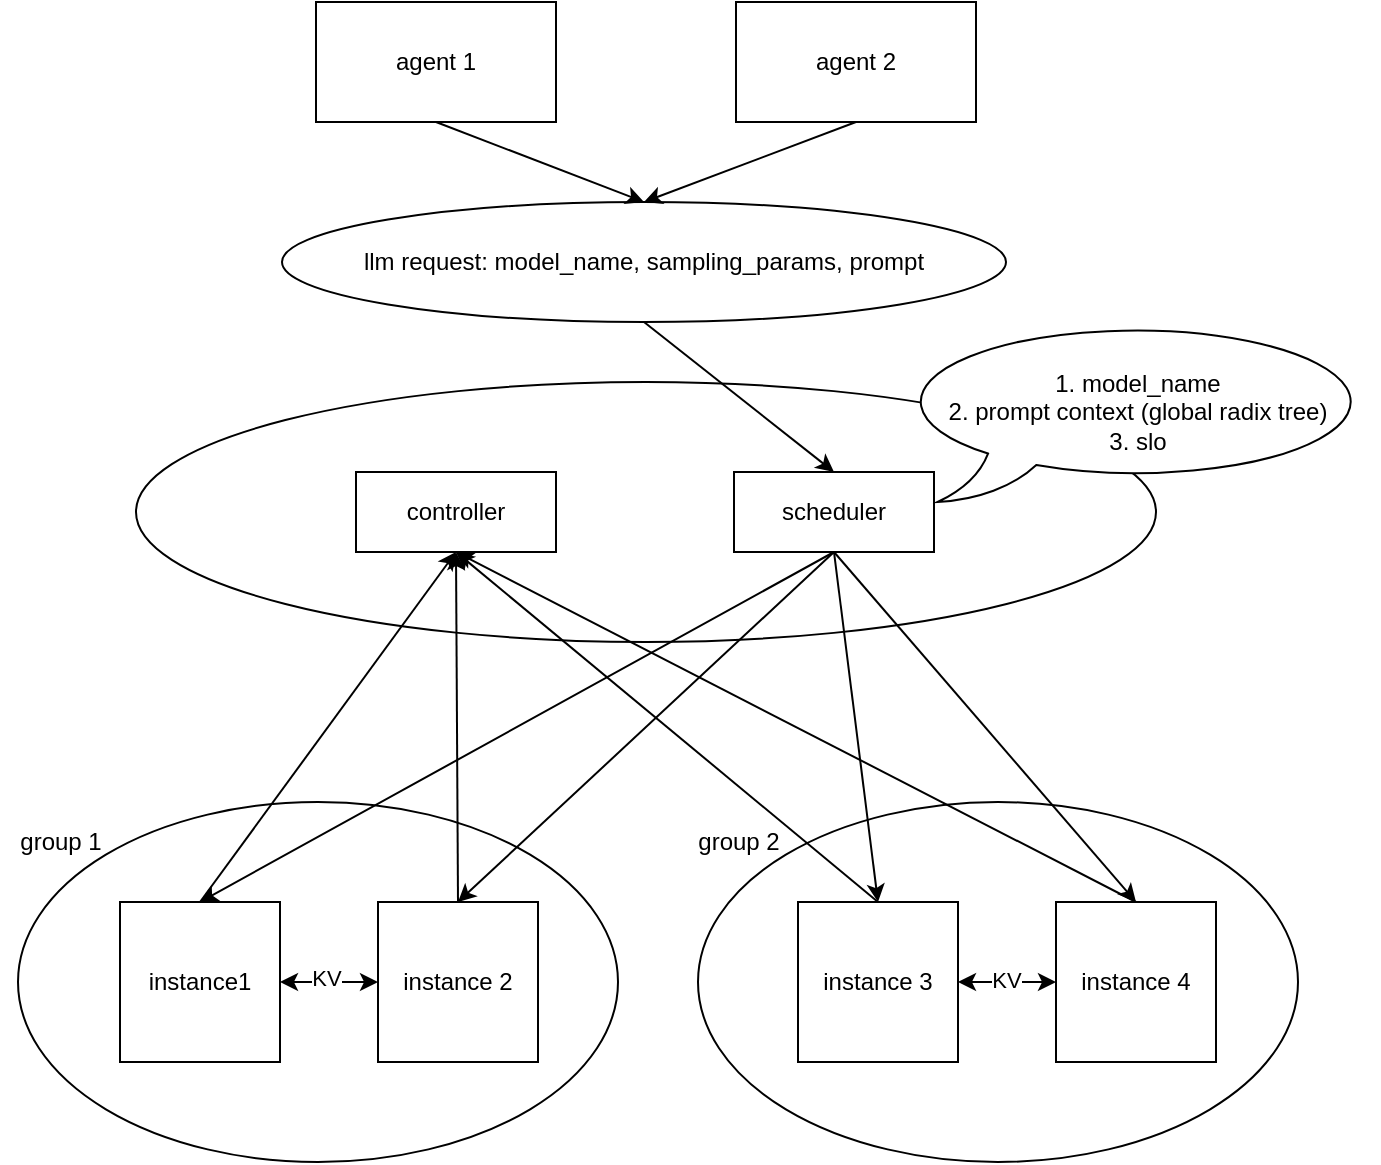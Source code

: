 <mxfile version="24.9.0">
  <diagram name="第 1 页" id="jvOOVeh9dqMkgn7U_io2">
    <mxGraphModel dx="1018" dy="643" grid="1" gridSize="10" guides="1" tooltips="1" connect="1" arrows="1" fold="1" page="1" pageScale="1" pageWidth="827" pageHeight="1169" math="0" shadow="0">
      <root>
        <mxCell id="0" />
        <mxCell id="1" parent="0" />
        <mxCell id="ts_b4AwzRCxGAI4MeD9A-33" value="" style="ellipse;whiteSpace=wrap;html=1;" vertex="1" parent="1">
          <mxGeometry x="440" y="550" width="300" height="180" as="geometry" />
        </mxCell>
        <mxCell id="ts_b4AwzRCxGAI4MeD9A-30" value="" style="ellipse;whiteSpace=wrap;html=1;" vertex="1" parent="1">
          <mxGeometry x="100" y="550" width="300" height="180" as="geometry" />
        </mxCell>
        <mxCell id="ts_b4AwzRCxGAI4MeD9A-1" value="agent 1" style="rounded=0;whiteSpace=wrap;html=1;" vertex="1" parent="1">
          <mxGeometry x="249" y="150" width="120" height="60" as="geometry" />
        </mxCell>
        <mxCell id="ts_b4AwzRCxGAI4MeD9A-2" value="agent 2" style="rounded=0;whiteSpace=wrap;html=1;" vertex="1" parent="1">
          <mxGeometry x="459" y="150" width="120" height="60" as="geometry" />
        </mxCell>
        <mxCell id="ts_b4AwzRCxGAI4MeD9A-4" value="" style="ellipse;whiteSpace=wrap;html=1;" vertex="1" parent="1">
          <mxGeometry x="159" y="340" width="510" height="130" as="geometry" />
        </mxCell>
        <mxCell id="ts_b4AwzRCxGAI4MeD9A-6" value="controller" style="rounded=0;whiteSpace=wrap;html=1;" vertex="1" parent="1">
          <mxGeometry x="269" y="385" width="100" height="40" as="geometry" />
        </mxCell>
        <mxCell id="ts_b4AwzRCxGAI4MeD9A-8" value="scheduler" style="rounded=0;whiteSpace=wrap;html=1;" vertex="1" parent="1">
          <mxGeometry x="458" y="385" width="100" height="40" as="geometry" />
        </mxCell>
        <mxCell id="ts_b4AwzRCxGAI4MeD9A-9" value="instance1" style="whiteSpace=wrap;html=1;aspect=fixed;" vertex="1" parent="1">
          <mxGeometry x="151" y="600" width="80" height="80" as="geometry" />
        </mxCell>
        <mxCell id="ts_b4AwzRCxGAI4MeD9A-12" value="instance 2" style="whiteSpace=wrap;html=1;aspect=fixed;" vertex="1" parent="1">
          <mxGeometry x="280" y="600" width="80" height="80" as="geometry" />
        </mxCell>
        <mxCell id="ts_b4AwzRCxGAI4MeD9A-13" value="instance 3" style="whiteSpace=wrap;html=1;aspect=fixed;" vertex="1" parent="1">
          <mxGeometry x="490" y="600" width="80" height="80" as="geometry" />
        </mxCell>
        <mxCell id="ts_b4AwzRCxGAI4MeD9A-14" value="" style="endArrow=classic;html=1;rounded=0;entryX=0.5;entryY=0;entryDx=0;entryDy=0;exitX=0.5;exitY=1;exitDx=0;exitDy=0;" edge="1" parent="1" source="ts_b4AwzRCxGAI4MeD9A-8" target="ts_b4AwzRCxGAI4MeD9A-9">
          <mxGeometry width="50" height="50" relative="1" as="geometry">
            <mxPoint x="470" y="460" as="sourcePoint" />
            <mxPoint x="520" y="410" as="targetPoint" />
          </mxGeometry>
        </mxCell>
        <mxCell id="ts_b4AwzRCxGAI4MeD9A-16" value="llm request: model_name, sampling_params, prompt" style="ellipse;whiteSpace=wrap;html=1;" vertex="1" parent="1">
          <mxGeometry x="232" y="250" width="362" height="60" as="geometry" />
        </mxCell>
        <mxCell id="ts_b4AwzRCxGAI4MeD9A-17" value="" style="endArrow=classic;html=1;rounded=0;entryX=0.5;entryY=0;entryDx=0;entryDy=0;exitX=0.5;exitY=1;exitDx=0;exitDy=0;" edge="1" parent="1" source="ts_b4AwzRCxGAI4MeD9A-8" target="ts_b4AwzRCxGAI4MeD9A-12">
          <mxGeometry width="50" height="50" relative="1" as="geometry">
            <mxPoint x="518" y="435" as="sourcePoint" />
            <mxPoint x="294" y="555" as="targetPoint" />
          </mxGeometry>
        </mxCell>
        <mxCell id="ts_b4AwzRCxGAI4MeD9A-18" value="" style="endArrow=classic;html=1;rounded=0;entryX=0.5;entryY=0;entryDx=0;entryDy=0;exitX=0.5;exitY=1;exitDx=0;exitDy=0;" edge="1" parent="1" source="ts_b4AwzRCxGAI4MeD9A-8" target="ts_b4AwzRCxGAI4MeD9A-13">
          <mxGeometry width="50" height="50" relative="1" as="geometry">
            <mxPoint x="528" y="445" as="sourcePoint" />
            <mxPoint x="304" y="565" as="targetPoint" />
          </mxGeometry>
        </mxCell>
        <mxCell id="ts_b4AwzRCxGAI4MeD9A-19" value="" style="endArrow=classic;html=1;rounded=0;entryX=0.5;entryY=0;entryDx=0;entryDy=0;exitX=0.5;exitY=1;exitDx=0;exitDy=0;" edge="1" parent="1" source="ts_b4AwzRCxGAI4MeD9A-16" target="ts_b4AwzRCxGAI4MeD9A-8">
          <mxGeometry width="50" height="50" relative="1" as="geometry">
            <mxPoint x="518" y="435" as="sourcePoint" />
            <mxPoint x="423" y="555" as="targetPoint" />
          </mxGeometry>
        </mxCell>
        <mxCell id="ts_b4AwzRCxGAI4MeD9A-20" value="" style="endArrow=classic;html=1;rounded=0;entryX=0.5;entryY=1;entryDx=0;entryDy=0;exitX=0.5;exitY=0;exitDx=0;exitDy=0;" edge="1" parent="1" source="ts_b4AwzRCxGAI4MeD9A-9" target="ts_b4AwzRCxGAI4MeD9A-6">
          <mxGeometry width="50" height="50" relative="1" as="geometry">
            <mxPoint x="528" y="445" as="sourcePoint" />
            <mxPoint x="433" y="565" as="targetPoint" />
          </mxGeometry>
        </mxCell>
        <mxCell id="ts_b4AwzRCxGAI4MeD9A-21" value="" style="endArrow=classic;html=1;rounded=0;entryX=0.5;entryY=1;entryDx=0;entryDy=0;exitX=0.5;exitY=0;exitDx=0;exitDy=0;" edge="1" parent="1" source="ts_b4AwzRCxGAI4MeD9A-12" target="ts_b4AwzRCxGAI4MeD9A-6">
          <mxGeometry width="50" height="50" relative="1" as="geometry">
            <mxPoint x="538" y="455" as="sourcePoint" />
            <mxPoint x="443" y="575" as="targetPoint" />
          </mxGeometry>
        </mxCell>
        <mxCell id="ts_b4AwzRCxGAI4MeD9A-22" value="" style="endArrow=classic;html=1;rounded=0;entryX=0.5;entryY=1;entryDx=0;entryDy=0;exitX=0.5;exitY=0;exitDx=0;exitDy=0;" edge="1" parent="1" source="ts_b4AwzRCxGAI4MeD9A-13" target="ts_b4AwzRCxGAI4MeD9A-6">
          <mxGeometry width="50" height="50" relative="1" as="geometry">
            <mxPoint x="548" y="465" as="sourcePoint" />
            <mxPoint x="453" y="585" as="targetPoint" />
          </mxGeometry>
        </mxCell>
        <mxCell id="ts_b4AwzRCxGAI4MeD9A-24" value="" style="endArrow=classic;html=1;rounded=0;entryX=0.5;entryY=0;entryDx=0;entryDy=0;exitX=0.5;exitY=1;exitDx=0;exitDy=0;" edge="1" parent="1" source="ts_b4AwzRCxGAI4MeD9A-1" target="ts_b4AwzRCxGAI4MeD9A-16">
          <mxGeometry width="50" height="50" relative="1" as="geometry">
            <mxPoint x="558" y="475" as="sourcePoint" />
            <mxPoint x="463" y="595" as="targetPoint" />
          </mxGeometry>
        </mxCell>
        <mxCell id="ts_b4AwzRCxGAI4MeD9A-25" value="" style="endArrow=classic;html=1;rounded=0;entryX=0.5;entryY=0;entryDx=0;entryDy=0;exitX=0.5;exitY=1;exitDx=0;exitDy=0;" edge="1" parent="1" source="ts_b4AwzRCxGAI4MeD9A-2" target="ts_b4AwzRCxGAI4MeD9A-16">
          <mxGeometry width="50" height="50" relative="1" as="geometry">
            <mxPoint x="568" y="485" as="sourcePoint" />
            <mxPoint x="473" y="605" as="targetPoint" />
          </mxGeometry>
        </mxCell>
        <mxCell id="ts_b4AwzRCxGAI4MeD9A-26" value="1. model_name&lt;div&gt;2. prompt context (global radix tree)&lt;/div&gt;&lt;div&gt;3. slo&lt;/div&gt;" style="whiteSpace=wrap;html=1;shape=mxgraph.basic.oval_callout" vertex="1" parent="1">
          <mxGeometry x="540" y="310" width="240" height="90" as="geometry" />
        </mxCell>
        <mxCell id="ts_b4AwzRCxGAI4MeD9A-27" value="instance 4" style="whiteSpace=wrap;html=1;aspect=fixed;" vertex="1" parent="1">
          <mxGeometry x="619" y="600" width="80" height="80" as="geometry" />
        </mxCell>
        <mxCell id="ts_b4AwzRCxGAI4MeD9A-28" value="" style="endArrow=classic;html=1;rounded=0;entryX=0.5;entryY=0;entryDx=0;entryDy=0;exitX=0.5;exitY=1;exitDx=0;exitDy=0;" edge="1" parent="1" source="ts_b4AwzRCxGAI4MeD9A-8" target="ts_b4AwzRCxGAI4MeD9A-27">
          <mxGeometry width="50" height="50" relative="1" as="geometry">
            <mxPoint x="518" y="435" as="sourcePoint" />
            <mxPoint x="299" y="670" as="targetPoint" />
          </mxGeometry>
        </mxCell>
        <mxCell id="ts_b4AwzRCxGAI4MeD9A-29" value="" style="endArrow=classic;html=1;rounded=0;entryX=0.5;entryY=1;entryDx=0;entryDy=0;exitX=0.5;exitY=0;exitDx=0;exitDy=0;" edge="1" parent="1" source="ts_b4AwzRCxGAI4MeD9A-27" target="ts_b4AwzRCxGAI4MeD9A-6">
          <mxGeometry width="50" height="50" relative="1" as="geometry">
            <mxPoint x="528" y="445" as="sourcePoint" />
            <mxPoint x="309" y="680" as="targetPoint" />
          </mxGeometry>
        </mxCell>
        <mxCell id="ts_b4AwzRCxGAI4MeD9A-34" value="" style="endArrow=classic;startArrow=classic;html=1;rounded=0;exitX=1;exitY=0.5;exitDx=0;exitDy=0;entryX=0;entryY=0.5;entryDx=0;entryDy=0;" edge="1" parent="1" source="ts_b4AwzRCxGAI4MeD9A-9" target="ts_b4AwzRCxGAI4MeD9A-12">
          <mxGeometry width="50" height="50" relative="1" as="geometry">
            <mxPoint x="470" y="450" as="sourcePoint" />
            <mxPoint x="520" y="400" as="targetPoint" />
          </mxGeometry>
        </mxCell>
        <mxCell id="ts_b4AwzRCxGAI4MeD9A-35" value="KV" style="edgeLabel;html=1;align=center;verticalAlign=middle;resizable=0;points=[];" vertex="1" connectable="0" parent="ts_b4AwzRCxGAI4MeD9A-34">
          <mxGeometry x="-0.075" y="2" relative="1" as="geometry">
            <mxPoint as="offset" />
          </mxGeometry>
        </mxCell>
        <mxCell id="ts_b4AwzRCxGAI4MeD9A-39" value="" style="endArrow=classic;startArrow=classic;html=1;rounded=0;entryX=0;entryY=0.5;entryDx=0;entryDy=0;exitX=1;exitY=0.5;exitDx=0;exitDy=0;" edge="1" parent="1" source="ts_b4AwzRCxGAI4MeD9A-13" target="ts_b4AwzRCxGAI4MeD9A-27">
          <mxGeometry width="50" height="50" relative="1" as="geometry">
            <mxPoint x="470" y="450" as="sourcePoint" />
            <mxPoint x="520" y="400" as="targetPoint" />
          </mxGeometry>
        </mxCell>
        <mxCell id="ts_b4AwzRCxGAI4MeD9A-40" value="KV" style="edgeLabel;html=1;align=center;verticalAlign=middle;resizable=0;points=[];" vertex="1" connectable="0" parent="ts_b4AwzRCxGAI4MeD9A-39">
          <mxGeometry x="-0.034" y="1" relative="1" as="geometry">
            <mxPoint as="offset" />
          </mxGeometry>
        </mxCell>
        <mxCell id="ts_b4AwzRCxGAI4MeD9A-41" value="group 1" style="text;html=1;align=center;verticalAlign=middle;resizable=0;points=[];autosize=1;strokeColor=none;fillColor=none;" vertex="1" parent="1">
          <mxGeometry x="91" y="555" width="60" height="30" as="geometry" />
        </mxCell>
        <mxCell id="ts_b4AwzRCxGAI4MeD9A-42" value="group 2" style="text;html=1;align=center;verticalAlign=middle;resizable=0;points=[];autosize=1;strokeColor=none;fillColor=none;" vertex="1" parent="1">
          <mxGeometry x="430" y="555" width="60" height="30" as="geometry" />
        </mxCell>
      </root>
    </mxGraphModel>
  </diagram>
</mxfile>
